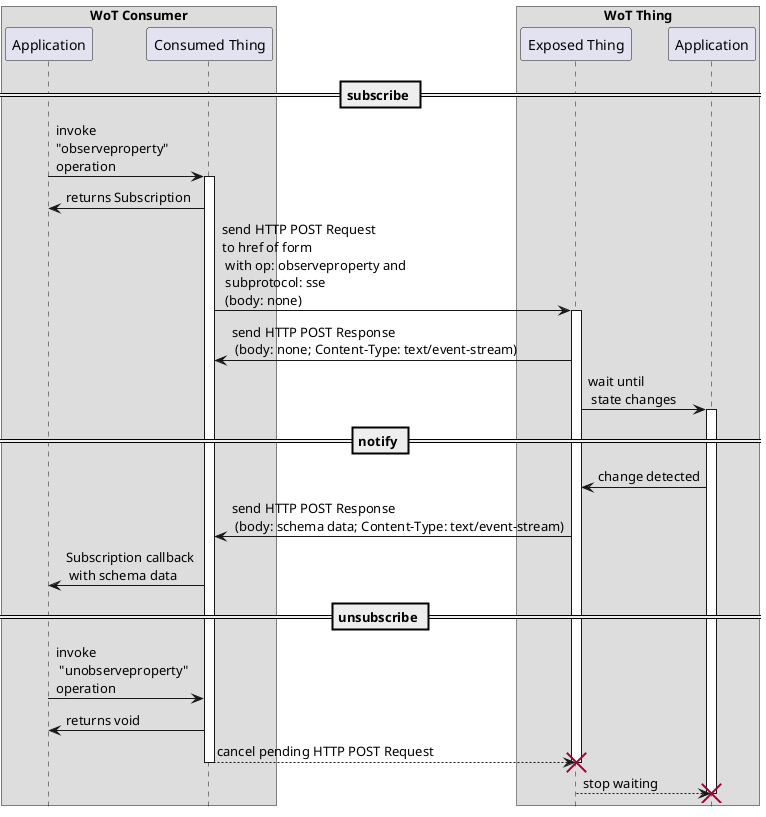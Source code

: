 @startuml
hide footbox

box "WoT Consumer"
participant "Application" as AP
participant "Consumed Thing" as SA
end box

box "WoT Thing"
participant "Exposed Thing" as WS
participant "Application" as DC
end box

== subscribe ==

AP  -> SA: invoke\n"observeproperty"\noperation
activate SA
SA  -> AP: returns Subscription
SA  -> WS: send HTTP POST Request\nto href of form\n with op: observeproperty and\n subprotocol: sse \n (body: none)
activate WS
WS  -> SA: send HTTP POST Response\n (body: none; Content-Type: text/event-stream)
WS  -> DC: wait until\n state changes
activate DC

== notify ==

DC  -> WS: change detected
WS  -> SA: send HTTP POST Response\n (body: schema data; Content-Type: text/event-stream)
SA  -> AP: Subscription callback\n with schema data

== unsubscribe ==

AP  -> SA: invoke\n "unobserveproperty"\noperation
SA  -> AP: returns void
SA --> WS: cancel pending HTTP POST Request
deactivate SA
destroy WS
WS --> DC: stop waiting
destroy DC
@enduml
